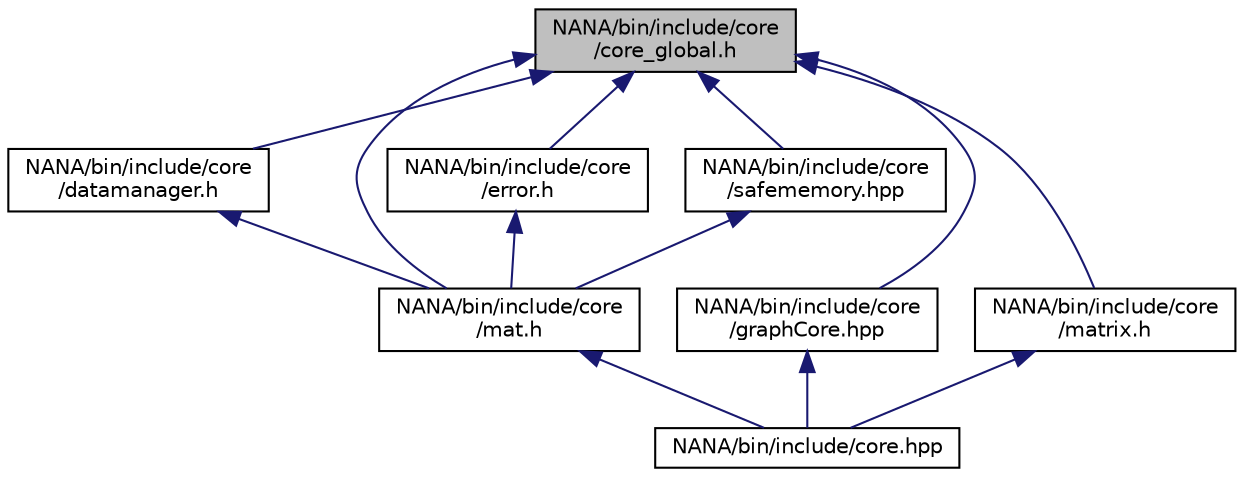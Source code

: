 digraph "NANA/bin/include/core/core_global.h"
{
 // LATEX_PDF_SIZE
  edge [fontname="Helvetica",fontsize="10",labelfontname="Helvetica",labelfontsize="10"];
  node [fontname="Helvetica",fontsize="10",shape=record];
  Node1 [label="NANA/bin/include/core\l/core_global.h",height=0.2,width=0.4,color="black", fillcolor="grey75", style="filled", fontcolor="black",tooltip="全局头文件"];
  Node1 -> Node2 [dir="back",color="midnightblue",fontsize="10",style="solid",fontname="Helvetica"];
  Node2 [label="NANA/bin/include/core\l/datamanager.h",height=0.2,width=0.4,color="black", fillcolor="white", style="filled",URL="$bin_2include_2core_2datamanager_8h.html",tooltip="实现一个数据管理器"];
  Node2 -> Node3 [dir="back",color="midnightblue",fontsize="10",style="solid",fontname="Helvetica"];
  Node3 [label="NANA/bin/include/core\l/mat.h",height=0.2,width=0.4,color="black", fillcolor="white", style="filled",URL="$bin_2include_2core_2mat_8h.html",tooltip="实现一个用于矩阵运算的模板类(仍在实现当中)"];
  Node3 -> Node4 [dir="back",color="midnightblue",fontsize="10",style="solid",fontname="Helvetica"];
  Node4 [label="NANA/bin/include/core.hpp",height=0.2,width=0.4,color="black", fillcolor="white", style="filled",URL="$bin_2include_2core_8hpp.html",tooltip="包含基本的数据结构等"];
  Node1 -> Node5 [dir="back",color="midnightblue",fontsize="10",style="solid",fontname="Helvetica"];
  Node5 [label="NANA/bin/include/core\l/error.h",height=0.2,width=0.4,color="black", fillcolor="white", style="filled",URL="$bin_2include_2core_2error_8h.html",tooltip="用于抛出异常"];
  Node5 -> Node3 [dir="back",color="midnightblue",fontsize="10",style="solid",fontname="Helvetica"];
  Node1 -> Node6 [dir="back",color="midnightblue",fontsize="10",style="solid",fontname="Helvetica"];
  Node6 [label="NANA/bin/include/core\l/graphCore.hpp",height=0.2,width=0.4,color="black", fillcolor="white", style="filled",URL="$bin_2include_2core_2graph_core_8hpp.html",tooltip="为图论算法实现的基本数据结构"];
  Node6 -> Node4 [dir="back",color="midnightblue",fontsize="10",style="solid",fontname="Helvetica"];
  Node1 -> Node3 [dir="back",color="midnightblue",fontsize="10",style="solid",fontname="Helvetica"];
  Node1 -> Node7 [dir="back",color="midnightblue",fontsize="10",style="solid",fontname="Helvetica"];
  Node7 [label="NANA/bin/include/core\l/matrix.h",height=0.2,width=0.4,color="black", fillcolor="white", style="filled",URL="$bin_2include_2core_2matrix_8h.html",tooltip="简单矩阵类(效率不高，但易于理解，很多时候会触发复制构造函数)，不同于Mat"];
  Node7 -> Node4 [dir="back",color="midnightblue",fontsize="10",style="solid",fontname="Helvetica"];
  Node1 -> Node8 [dir="back",color="midnightblue",fontsize="10",style="solid",fontname="Helvetica"];
  Node8 [label="NANA/bin/include/core\l/safememory.hpp",height=0.2,width=0.4,color="black", fillcolor="white", style="filled",URL="$bin_2include_2core_2safememory_8hpp.html",tooltip="实现安全的内存管理"];
  Node8 -> Node3 [dir="back",color="midnightblue",fontsize="10",style="solid",fontname="Helvetica"];
}
